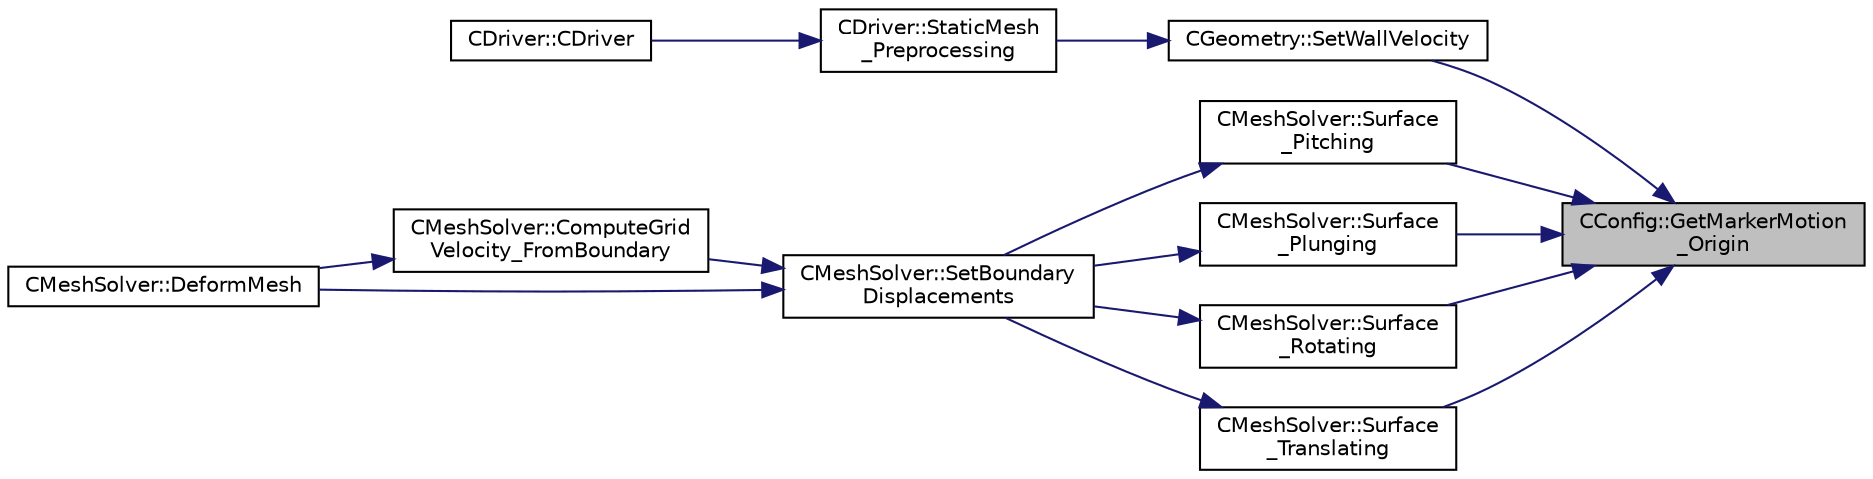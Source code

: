 digraph "CConfig::GetMarkerMotion_Origin"
{
 // LATEX_PDF_SIZE
  edge [fontname="Helvetica",fontsize="10",labelfontname="Helvetica",labelfontsize="10"];
  node [fontname="Helvetica",fontsize="10",shape=record];
  rankdir="RL";
  Node1 [label="CConfig::GetMarkerMotion\l_Origin",height=0.2,width=0.4,color="black", fillcolor="grey75", style="filled", fontcolor="black",tooltip="Get the mesh motion origin."];
  Node1 -> Node2 [dir="back",color="midnightblue",fontsize="10",style="solid",fontname="Helvetica"];
  Node2 [label="CGeometry::SetWallVelocity",height=0.2,width=0.4,color="black", fillcolor="white", style="filled",URL="$classCGeometry.html#a56af72c0e00cf908f1ce883c4b0c8028",tooltip="Set the translational/rotational velocity for all moving walls."];
  Node2 -> Node3 [dir="back",color="midnightblue",fontsize="10",style="solid",fontname="Helvetica"];
  Node3 [label="CDriver::StaticMesh\l_Preprocessing",height=0.2,width=0.4,color="black", fillcolor="white", style="filled",URL="$classCDriver.html#aa1b0aabd0e1c99a5bb3e2454743e904c",tooltip="Initiate value for static mesh movement such as the gridVel for the ROTATING frame."];
  Node3 -> Node4 [dir="back",color="midnightblue",fontsize="10",style="solid",fontname="Helvetica"];
  Node4 [label="CDriver::CDriver",height=0.2,width=0.4,color="black", fillcolor="white", style="filled",URL="$classCDriver.html#a3fca4a013a6efa9bbb38fe78a86b5f3d",tooltip="Constructor of the class."];
  Node1 -> Node5 [dir="back",color="midnightblue",fontsize="10",style="solid",fontname="Helvetica"];
  Node5 [label="CMeshSolver::Surface\l_Pitching",height=0.2,width=0.4,color="black", fillcolor="white", style="filled",URL="$classCMeshSolver.html#abfd3bd7eaf4b02cce6d682e241ac291b",tooltip="Pitching definition for deforming mesh."];
  Node5 -> Node6 [dir="back",color="midnightblue",fontsize="10",style="solid",fontname="Helvetica"];
  Node6 [label="CMeshSolver::SetBoundary\lDisplacements",height=0.2,width=0.4,color="black", fillcolor="white", style="filled",URL="$classCMeshSolver.html#a7d6d7ddc8fb135f6c4ef6313ff2f7e3c",tooltip="Check the boundary vertex that are going to be moved."];
  Node6 -> Node7 [dir="back",color="midnightblue",fontsize="10",style="solid",fontname="Helvetica"];
  Node7 [label="CMeshSolver::ComputeGrid\lVelocity_FromBoundary",height=0.2,width=0.4,color="black", fillcolor="white", style="filled",URL="$classCMeshSolver.html#a0dde897c2a1bc27f95c5da3bb30e5c33",tooltip="Compute the grid velocity form the velocity at deformable boundary."];
  Node7 -> Node8 [dir="back",color="midnightblue",fontsize="10",style="solid",fontname="Helvetica"];
  Node8 [label="CMeshSolver::DeformMesh",height=0.2,width=0.4,color="black", fillcolor="white", style="filled",URL="$classCMeshSolver.html#a573e4ddd63b680f5705f402ec317820b",tooltip="Grid deformation using the linear elasticity equations."];
  Node6 -> Node8 [dir="back",color="midnightblue",fontsize="10",style="solid",fontname="Helvetica"];
  Node1 -> Node9 [dir="back",color="midnightblue",fontsize="10",style="solid",fontname="Helvetica"];
  Node9 [label="CMeshSolver::Surface\l_Plunging",height=0.2,width=0.4,color="black", fillcolor="white", style="filled",URL="$classCMeshSolver.html#a6afb12904c07abdff7bb2c44af692a2d",tooltip="Plunging definition for deforming mesh."];
  Node9 -> Node6 [dir="back",color="midnightblue",fontsize="10",style="solid",fontname="Helvetica"];
  Node1 -> Node10 [dir="back",color="midnightblue",fontsize="10",style="solid",fontname="Helvetica"];
  Node10 [label="CMeshSolver::Surface\l_Rotating",height=0.2,width=0.4,color="black", fillcolor="white", style="filled",URL="$classCMeshSolver.html#a55e7273d94df5b31b173972f61dbe47e",tooltip="Rotating definition for deforming mesh."];
  Node10 -> Node6 [dir="back",color="midnightblue",fontsize="10",style="solid",fontname="Helvetica"];
  Node1 -> Node11 [dir="back",color="midnightblue",fontsize="10",style="solid",fontname="Helvetica"];
  Node11 [label="CMeshSolver::Surface\l_Translating",height=0.2,width=0.4,color="black", fillcolor="white", style="filled",URL="$classCMeshSolver.html#a6fbd13b364179305341daa23c491a82f",tooltip="Translating definition for deforming mesh."];
  Node11 -> Node6 [dir="back",color="midnightblue",fontsize="10",style="solid",fontname="Helvetica"];
}
